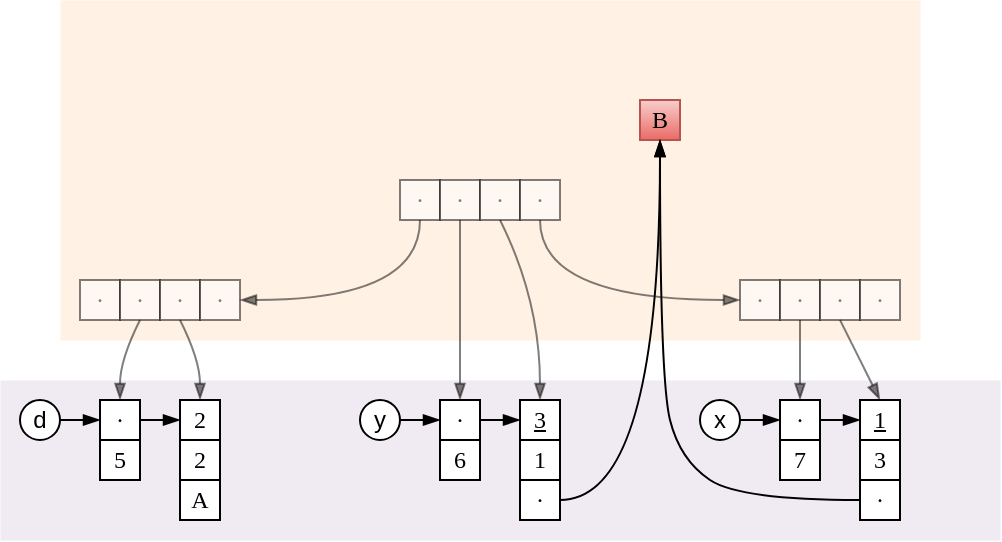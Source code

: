 <mxfile version="21.7.1" type="device">
  <diagram name="Page-1" id="3Da-K6MAal7oWcjGSvR0">
    <mxGraphModel dx="507" dy="638" grid="1" gridSize="10" guides="1" tooltips="1" connect="1" arrows="1" fold="1" page="1" pageScale="1" pageWidth="500" pageHeight="350" math="0" shadow="0">
      <root>
        <mxCell id="0" />
        <mxCell id="1" parent="0" />
        <mxCell id="ApE8lTeV0Uj58Px4gvST-79" value="" style="rounded=0;whiteSpace=wrap;html=1;fillOpacity=50;strokeWidth=0;fillColor=#ffe6cc;strokeColor=none;shadow=0;glass=0;" parent="1" vertex="1">
          <mxGeometry x="30" y="410" width="430" height="170" as="geometry" />
        </mxCell>
        <mxCell id="ApE8lTeV0Uj58Px4gvST-78" value="" style="rounded=0;whiteSpace=wrap;html=1;fillOpacity=50;strokeWidth=0;fillColor=#e1d5e7;strokeColor=none;" parent="1" vertex="1">
          <mxGeometry y="600" width="500" height="80" as="geometry" />
        </mxCell>
        <mxCell id="ApE8lTeV0Uj58Px4gvST-1" value="2" style="rounded=0;whiteSpace=wrap;html=1;fontFamily=Verdana;" parent="1" vertex="1">
          <mxGeometry x="90" y="610" width="20" height="20" as="geometry" />
        </mxCell>
        <mxCell id="ApE8lTeV0Uj58Px4gvST-2" value="2" style="rounded=0;whiteSpace=wrap;html=1;fontFamily=Verdana;" parent="1" vertex="1">
          <mxGeometry x="90" y="630" width="20" height="20" as="geometry" />
        </mxCell>
        <mxCell id="ApE8lTeV0Uj58Px4gvST-3" value="A" style="rounded=0;whiteSpace=wrap;html=1;fontFamily=Verdana;" parent="1" vertex="1">
          <mxGeometry x="90" y="650" width="20" height="20" as="geometry" />
        </mxCell>
        <mxCell id="ApE8lTeV0Uj58Px4gvST-5" value="d" style="ellipse;whiteSpace=wrap;html=1;aspect=fixed;" parent="1" vertex="1">
          <mxGeometry x="10" y="610" width="20" height="20" as="geometry" />
        </mxCell>
        <mxCell id="ApE8lTeV0Uj58Px4gvST-6" value="·" style="rounded=0;whiteSpace=wrap;html=1;fontFamily=Verdana;strokeColor=#000000;" parent="1" vertex="1">
          <mxGeometry x="50" y="610" width="20" height="20" as="geometry" />
        </mxCell>
        <mxCell id="ApE8lTeV0Uj58Px4gvST-7" value="5" style="rounded=0;whiteSpace=wrap;html=1;fontFamily=Verdana;" parent="1" vertex="1">
          <mxGeometry x="50" y="630" width="20" height="20" as="geometry" />
        </mxCell>
        <mxCell id="ApE8lTeV0Uj58Px4gvST-8" value="" style="endArrow=blockThin;html=1;exitX=1;exitY=0.5;exitDx=0;exitDy=0;entryX=0;entryY=0.5;entryDx=0;entryDy=0;rounded=0;endFill=1;" parent="1" source="ApE8lTeV0Uj58Px4gvST-5" target="ApE8lTeV0Uj58Px4gvST-6" edge="1">
          <mxGeometry width="50" height="50" relative="1" as="geometry">
            <mxPoint x="150" y="820" as="sourcePoint" />
            <mxPoint x="200" y="770" as="targetPoint" />
          </mxGeometry>
        </mxCell>
        <mxCell id="ApE8lTeV0Uj58Px4gvST-9" value="" style="endArrow=blockThin;html=1;rounded=0;entryX=0;entryY=0.5;entryDx=0;entryDy=0;endFill=1;" parent="1" source="ApE8lTeV0Uj58Px4gvST-6" target="ApE8lTeV0Uj58Px4gvST-1" edge="1">
          <mxGeometry width="50" height="50" relative="1" as="geometry">
            <mxPoint x="40" y="630" as="sourcePoint" />
            <mxPoint x="60" y="630" as="targetPoint" />
          </mxGeometry>
        </mxCell>
        <mxCell id="ApE8lTeV0Uj58Px4gvST-15" value="·" style="rounded=0;whiteSpace=wrap;html=1;fontFamily=Verdana;strokeColor=#000000;fillOpacity=100;opacity=50;textOpacity=50;" parent="1" vertex="1">
          <mxGeometry x="40" y="550" width="20" height="20" as="geometry" />
        </mxCell>
        <mxCell id="ApE8lTeV0Uj58Px4gvST-16" value="·" style="rounded=0;whiteSpace=wrap;html=1;fontFamily=Verdana;strokeColor=#000000;opacity=50;textOpacity=50;" parent="1" vertex="1">
          <mxGeometry x="60" y="550" width="20" height="20" as="geometry" />
        </mxCell>
        <mxCell id="ApE8lTeV0Uj58Px4gvST-17" value="·" style="rounded=0;whiteSpace=wrap;html=1;fontFamily=Verdana;strokeColor=#000000;opacity=50;textOpacity=50;" parent="1" vertex="1">
          <mxGeometry x="80" y="550" width="20" height="20" as="geometry" />
        </mxCell>
        <mxCell id="ApE8lTeV0Uj58Px4gvST-18" value="·" style="rounded=0;whiteSpace=wrap;html=1;fontFamily=Verdana;strokeColor=#000000;opacity=50;textOpacity=50;" parent="1" vertex="1">
          <mxGeometry x="100" y="550" width="20" height="20" as="geometry" />
        </mxCell>
        <mxCell id="ApE8lTeV0Uj58Px4gvST-20" value="" style="endArrow=blockThin;html=1;exitX=0.5;exitY=1;exitDx=0;exitDy=0;entryX=0.5;entryY=0;entryDx=0;entryDy=0;endFill=1;curved=1;opacity=50;" parent="1" source="ApE8lTeV0Uj58Px4gvST-16" target="ApE8lTeV0Uj58Px4gvST-6" edge="1">
          <mxGeometry width="50" height="50" relative="1" as="geometry">
            <mxPoint x="150" y="690" as="sourcePoint" />
            <mxPoint x="200" y="640" as="targetPoint" />
            <Array as="points">
              <mxPoint x="60" y="590" />
            </Array>
          </mxGeometry>
        </mxCell>
        <mxCell id="ApE8lTeV0Uj58Px4gvST-22" value="" style="endArrow=blockThin;html=1;exitX=0.5;exitY=1;exitDx=0;exitDy=0;entryX=0.5;entryY=0;entryDx=0;entryDy=0;endFill=1;curved=1;opacity=50;" parent="1" source="ApE8lTeV0Uj58Px4gvST-17" target="ApE8lTeV0Uj58Px4gvST-1" edge="1">
          <mxGeometry width="50" height="50" relative="1" as="geometry">
            <mxPoint x="50" y="580" as="sourcePoint" />
            <mxPoint x="70" y="620" as="targetPoint" />
            <Array as="points">
              <mxPoint x="100" y="590" />
            </Array>
          </mxGeometry>
        </mxCell>
        <mxCell id="ApE8lTeV0Uj58Px4gvST-23" value="·" style="rounded=0;whiteSpace=wrap;html=1;fontFamily=Verdana;strokeColor=#000000;opacity=50;textOpacity=50;" parent="1" vertex="1">
          <mxGeometry x="370" y="550" width="20" height="20" as="geometry" />
        </mxCell>
        <mxCell id="ApE8lTeV0Uj58Px4gvST-24" value="·" style="rounded=0;whiteSpace=wrap;html=1;fontFamily=Verdana;strokeColor=#000000;opacity=50;textOpacity=50;" parent="1" vertex="1">
          <mxGeometry x="390" y="550" width="20" height="20" as="geometry" />
        </mxCell>
        <mxCell id="ApE8lTeV0Uj58Px4gvST-25" value="·" style="rounded=0;whiteSpace=wrap;html=1;fontFamily=Verdana;strokeColor=#000000;opacity=50;textOpacity=50;" parent="1" vertex="1">
          <mxGeometry x="410" y="550" width="20" height="20" as="geometry" />
        </mxCell>
        <mxCell id="ApE8lTeV0Uj58Px4gvST-26" value="·" style="rounded=0;whiteSpace=wrap;html=1;fontFamily=Verdana;strokeColor=#000000;opacity=50;textOpacity=50;" parent="1" vertex="1">
          <mxGeometry x="430" y="550" width="20" height="20" as="geometry" />
        </mxCell>
        <mxCell id="ApE8lTeV0Uj58Px4gvST-32" value="y" style="ellipse;whiteSpace=wrap;html=1;aspect=fixed;" parent="1" vertex="1">
          <mxGeometry x="180" y="610" width="20" height="20" as="geometry" />
        </mxCell>
        <mxCell id="ApE8lTeV0Uj58Px4gvST-33" value="·" style="rounded=0;whiteSpace=wrap;html=1;fontFamily=Verdana;strokeColor=#000000;" parent="1" vertex="1">
          <mxGeometry x="220" y="610" width="20" height="20" as="geometry" />
        </mxCell>
        <mxCell id="ApE8lTeV0Uj58Px4gvST-34" value="6" style="rounded=0;whiteSpace=wrap;html=1;fontFamily=Verdana;" parent="1" vertex="1">
          <mxGeometry x="220" y="630" width="20" height="20" as="geometry" />
        </mxCell>
        <mxCell id="ApE8lTeV0Uj58Px4gvST-35" value="" style="endArrow=blockThin;html=1;exitX=1;exitY=0.5;exitDx=0;exitDy=0;entryX=0;entryY=0.5;entryDx=0;entryDy=0;rounded=0;endFill=1;" parent="1" source="ApE8lTeV0Uj58Px4gvST-32" target="ApE8lTeV0Uj58Px4gvST-33" edge="1">
          <mxGeometry width="50" height="50" relative="1" as="geometry">
            <mxPoint x="320" y="820" as="sourcePoint" />
            <mxPoint x="370" y="770" as="targetPoint" />
          </mxGeometry>
        </mxCell>
        <mxCell id="ApE8lTeV0Uj58Px4gvST-36" value="" style="endArrow=blockThin;html=1;rounded=0;entryX=0;entryY=0.5;entryDx=0;entryDy=0;endFill=1;" parent="1" source="ApE8lTeV0Uj58Px4gvST-33" edge="1">
          <mxGeometry width="50" height="50" relative="1" as="geometry">
            <mxPoint x="210" y="630" as="sourcePoint" />
            <mxPoint x="260" y="620" as="targetPoint" />
          </mxGeometry>
        </mxCell>
        <mxCell id="ApE8lTeV0Uj58Px4gvST-43" value="x" style="ellipse;whiteSpace=wrap;html=1;aspect=fixed;" parent="1" vertex="1">
          <mxGeometry x="350" y="610" width="20" height="20" as="geometry" />
        </mxCell>
        <mxCell id="ApE8lTeV0Uj58Px4gvST-44" value="·" style="rounded=0;whiteSpace=wrap;html=1;fontFamily=Verdana;" parent="1" vertex="1">
          <mxGeometry x="390" y="610" width="20" height="20" as="geometry" />
        </mxCell>
        <mxCell id="ApE8lTeV0Uj58Px4gvST-45" value="7" style="rounded=0;whiteSpace=wrap;html=1;fontFamily=Verdana;" parent="1" vertex="1">
          <mxGeometry x="390" y="630" width="20" height="20" as="geometry" />
        </mxCell>
        <mxCell id="ApE8lTeV0Uj58Px4gvST-46" value="" style="endArrow=blockThin;html=1;exitX=1;exitY=0.5;exitDx=0;exitDy=0;entryX=0;entryY=0.5;entryDx=0;entryDy=0;rounded=0;endFill=1;" parent="1" source="ApE8lTeV0Uj58Px4gvST-43" target="ApE8lTeV0Uj58Px4gvST-44" edge="1">
          <mxGeometry width="50" height="50" relative="1" as="geometry">
            <mxPoint x="490" y="820" as="sourcePoint" />
            <mxPoint x="540" y="770" as="targetPoint" />
          </mxGeometry>
        </mxCell>
        <mxCell id="ApE8lTeV0Uj58Px4gvST-47" value="" style="endArrow=blockThin;html=1;rounded=0;entryX=0;entryY=0.5;entryDx=0;entryDy=0;endFill=1;" parent="1" source="ApE8lTeV0Uj58Px4gvST-44" edge="1">
          <mxGeometry width="50" height="50" relative="1" as="geometry">
            <mxPoint x="380" y="630" as="sourcePoint" />
            <mxPoint x="430" y="620" as="targetPoint" />
          </mxGeometry>
        </mxCell>
        <mxCell id="ApE8lTeV0Uj58Px4gvST-50" value="·" style="rounded=0;whiteSpace=wrap;html=1;fontFamily=Verdana;strokeColor=#000000;opacity=50;textOpacity=50;" parent="1" vertex="1">
          <mxGeometry x="200" y="500" width="20" height="20" as="geometry" />
        </mxCell>
        <mxCell id="ApE8lTeV0Uj58Px4gvST-51" value="·" style="rounded=0;whiteSpace=wrap;html=1;fontFamily=Verdana;strokeColor=#000000;opacity=50;textOpacity=50;" parent="1" vertex="1">
          <mxGeometry x="220" y="500" width="20" height="20" as="geometry" />
        </mxCell>
        <mxCell id="ApE8lTeV0Uj58Px4gvST-53" value="·" style="rounded=0;whiteSpace=wrap;html=1;fontFamily=Verdana;strokeColor=#000000;opacity=50;textOpacity=50;" parent="1" vertex="1">
          <mxGeometry x="240" y="500" width="20" height="20" as="geometry" />
        </mxCell>
        <mxCell id="ApE8lTeV0Uj58Px4gvST-54" value="·" style="rounded=0;whiteSpace=wrap;html=1;fontFamily=Verdana;strokeColor=#000000;opacity=50;textOpacity=50;" parent="1" vertex="1">
          <mxGeometry x="260" y="500" width="20" height="20" as="geometry" />
        </mxCell>
        <mxCell id="ApE8lTeV0Uj58Px4gvST-55" value="" style="endArrow=blockThin;html=1;entryX=1;entryY=0.5;entryDx=0;entryDy=0;curved=1;endFill=1;exitX=0.5;exitY=1;exitDx=0;exitDy=0;opacity=50;" parent="1" source="ApE8lTeV0Uj58Px4gvST-50" target="ApE8lTeV0Uj58Px4gvST-18" edge="1">
          <mxGeometry width="50" height="50" relative="1" as="geometry">
            <mxPoint x="150" y="500" as="sourcePoint" />
            <mxPoint x="240" y="590" as="targetPoint" />
            <Array as="points">
              <mxPoint x="210" y="560" />
            </Array>
          </mxGeometry>
        </mxCell>
        <mxCell id="ApE8lTeV0Uj58Px4gvST-56" value="" style="endArrow=blockThin;html=1;entryX=0;entryY=0.5;entryDx=0;entryDy=0;exitX=0.5;exitY=1;exitDx=0;exitDy=0;curved=1;endFill=1;opacity=50;" parent="1" source="ApE8lTeV0Uj58Px4gvST-54" target="ApE8lTeV0Uj58Px4gvST-23" edge="1">
          <mxGeometry width="50" height="50" relative="1" as="geometry">
            <mxPoint x="280" y="490" as="sourcePoint" />
            <mxPoint x="51" y="557" as="targetPoint" />
            <Array as="points">
              <mxPoint x="270" y="560" />
            </Array>
          </mxGeometry>
        </mxCell>
        <mxCell id="ApE8lTeV0Uj58Px4gvST-57" value="" style="endArrow=blockThin;html=1;exitX=0.5;exitY=1;exitDx=0;exitDy=0;entryX=0.5;entryY=0;entryDx=0;entryDy=0;endFill=1;curved=1;opacity=50;" parent="1" source="ApE8lTeV0Uj58Px4gvST-51" target="ApE8lTeV0Uj58Px4gvST-33" edge="1">
          <mxGeometry width="50" height="50" relative="1" as="geometry">
            <mxPoint x="70" y="580" as="sourcePoint" />
            <mxPoint x="110" y="620" as="targetPoint" />
            <Array as="points" />
          </mxGeometry>
        </mxCell>
        <mxCell id="ApE8lTeV0Uj58Px4gvST-58" value="" style="endArrow=blockThin;html=1;exitX=0.5;exitY=1;exitDx=0;exitDy=0;entryX=0.5;entryY=0;entryDx=0;entryDy=0;endFill=1;curved=1;opacity=50;" parent="1" source="ApE8lTeV0Uj58Px4gvST-24" target="ApE8lTeV0Uj58Px4gvST-44" edge="1">
          <mxGeometry width="50" height="50" relative="1" as="geometry">
            <mxPoint x="70" y="580" as="sourcePoint" />
            <mxPoint x="110" y="620" as="targetPoint" />
            <Array as="points">
              <mxPoint x="400" y="590" />
            </Array>
          </mxGeometry>
        </mxCell>
        <mxCell id="ApE8lTeV0Uj58Px4gvST-59" value="1" style="rounded=0;whiteSpace=wrap;html=1;fontFamily=Verdana;fontStyle=4" parent="1" vertex="1">
          <mxGeometry x="430" y="610" width="20" height="20" as="geometry" />
        </mxCell>
        <mxCell id="ApE8lTeV0Uj58Px4gvST-60" value="3" style="rounded=0;whiteSpace=wrap;html=1;fontFamily=Verdana;fontStyle=0" parent="1" vertex="1">
          <mxGeometry x="430" y="630" width="20" height="20" as="geometry" />
        </mxCell>
        <mxCell id="ApE8lTeV0Uj58Px4gvST-61" value="·" style="rounded=0;whiteSpace=wrap;html=1;fontFamily=Verdana;" parent="1" vertex="1">
          <mxGeometry x="430" y="650" width="20" height="20" as="geometry" />
        </mxCell>
        <mxCell id="ApE8lTeV0Uj58Px4gvST-63" value="" style="endArrow=blockThin;html=1;rounded=0;entryX=0.5;entryY=0;entryDx=0;entryDy=0;endFill=1;exitX=0.5;exitY=1;exitDx=0;exitDy=0;opacity=50;" parent="1" source="ApE8lTeV0Uj58Px4gvST-25" target="ApE8lTeV0Uj58Px4gvST-59" edge="1">
          <mxGeometry width="50" height="50" relative="1" as="geometry">
            <mxPoint x="250" y="630" as="sourcePoint" />
            <mxPoint x="400" y="530" as="targetPoint" />
          </mxGeometry>
        </mxCell>
        <mxCell id="ApE8lTeV0Uj58Px4gvST-64" value="3" style="rounded=0;whiteSpace=wrap;html=1;fontFamily=Verdana;fontStyle=4" parent="1" vertex="1">
          <mxGeometry x="260" y="610" width="20" height="20" as="geometry" />
        </mxCell>
        <mxCell id="ApE8lTeV0Uj58Px4gvST-65" value="1" style="rounded=0;whiteSpace=wrap;html=1;fontFamily=Verdana;fontStyle=0" parent="1" vertex="1">
          <mxGeometry x="260" y="630" width="20" height="20" as="geometry" />
        </mxCell>
        <mxCell id="ApE8lTeV0Uj58Px4gvST-66" value="·" style="rounded=0;whiteSpace=wrap;html=1;fontFamily=Verdana;" parent="1" vertex="1">
          <mxGeometry x="260" y="650" width="20" height="20" as="geometry" />
        </mxCell>
        <mxCell id="ApE8lTeV0Uj58Px4gvST-68" value="" style="endArrow=blockThin;html=1;endFill=1;exitX=0.5;exitY=1;exitDx=0;exitDy=0;entryX=0.5;entryY=0;entryDx=0;entryDy=0;curved=1;opacity=50;" parent="1" source="ApE8lTeV0Uj58Px4gvST-53" target="ApE8lTeV0Uj58Px4gvST-64" edge="1">
          <mxGeometry width="50" height="50" relative="1" as="geometry">
            <mxPoint x="300" y="490" as="sourcePoint" />
            <mxPoint x="200" y="480" as="targetPoint" />
            <Array as="points">
              <mxPoint x="270" y="560" />
            </Array>
          </mxGeometry>
        </mxCell>
        <mxCell id="ApE8lTeV0Uj58Px4gvST-71" value="B" style="rounded=0;whiteSpace=wrap;html=1;fontFamily=Verdana;strokeColor=#b85450;fillColor=#f8cecc;gradientColor=#ea6b66;" parent="1" vertex="1">
          <mxGeometry x="320" y="460" width="20" height="20" as="geometry" />
        </mxCell>
        <mxCell id="ApE8lTeV0Uj58Px4gvST-73" value="" style="endArrow=blockThin;html=1;endFill=1;exitX=0;exitY=0.5;exitDx=0;exitDy=0;entryX=0.5;entryY=1;entryDx=0;entryDy=0;curved=1;" parent="1" source="ApE8lTeV0Uj58Px4gvST-61" target="ApE8lTeV0Uj58Px4gvST-71" edge="1">
          <mxGeometry width="50" height="50" relative="1" as="geometry">
            <mxPoint x="210" y="430" as="sourcePoint" />
            <mxPoint x="330" y="450" as="targetPoint" />
            <Array as="points">
              <mxPoint x="370" y="660" />
              <mxPoint x="340" y="640" />
              <mxPoint x="330" y="600" />
            </Array>
          </mxGeometry>
        </mxCell>
        <mxCell id="pPDlfKzMuNaMjS7kYo9L-1" value="" style="endArrow=blockThin;html=1;endFill=1;exitX=1;exitY=0.5;exitDx=0;exitDy=0;entryX=0.5;entryY=1;entryDx=0;entryDy=0;curved=1;" parent="1" source="ApE8lTeV0Uj58Px4gvST-66" target="ApE8lTeV0Uj58Px4gvST-71" edge="1">
          <mxGeometry width="50" height="50" relative="1" as="geometry">
            <mxPoint x="280" y="660" as="sourcePoint" />
            <mxPoint x="330" y="480" as="targetPoint" />
            <Array as="points">
              <mxPoint x="330" y="660" />
            </Array>
          </mxGeometry>
        </mxCell>
      </root>
    </mxGraphModel>
  </diagram>
</mxfile>
